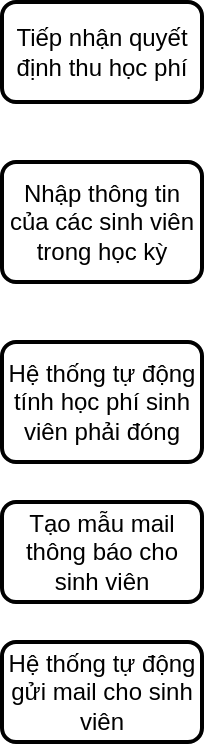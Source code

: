 <mxfile version="24.1.0" type="github">
  <diagram name="Page-1" id="GsYVpZbmv9k2uVQtt64Y">
    <mxGraphModel dx="794" dy="446" grid="1" gridSize="10" guides="1" tooltips="1" connect="1" arrows="1" fold="1" page="1" pageScale="1" pageWidth="850" pageHeight="1100" math="0" shadow="0">
      <root>
        <mxCell id="0" />
        <mxCell id="1" parent="0" />
        <mxCell id="PAWz1CpkK6lc-2XdgzHD-3" value="Tiếp nhận quyết định thu học phí" style="rounded=1;whiteSpace=wrap;html=1;absoluteArcSize=1;arcSize=14;strokeWidth=2;" vertex="1" parent="1">
          <mxGeometry x="325" y="70" width="100" height="50" as="geometry" />
        </mxCell>
        <mxCell id="PAWz1CpkK6lc-2XdgzHD-4" value="Nhập thông tin của các sinh viên trong học kỳ" style="rounded=1;whiteSpace=wrap;html=1;absoluteArcSize=1;arcSize=14;strokeWidth=2;" vertex="1" parent="1">
          <mxGeometry x="325" y="150" width="100" height="60" as="geometry" />
        </mxCell>
        <mxCell id="PAWz1CpkK6lc-2XdgzHD-5" value="Hệ thống tự động tính học phí sinh viên phải đóng" style="rounded=1;whiteSpace=wrap;html=1;absoluteArcSize=1;arcSize=14;strokeWidth=2;" vertex="1" parent="1">
          <mxGeometry x="325" y="240" width="100" height="60" as="geometry" />
        </mxCell>
        <mxCell id="PAWz1CpkK6lc-2XdgzHD-6" value="Tạo mẫu mail thông báo cho sinh viên" style="rounded=1;whiteSpace=wrap;html=1;absoluteArcSize=1;arcSize=14;strokeWidth=2;" vertex="1" parent="1">
          <mxGeometry x="325" y="320" width="100" height="50" as="geometry" />
        </mxCell>
        <mxCell id="PAWz1CpkK6lc-2XdgzHD-7" value="Hệ thống tự động gửi mail cho sinh viên" style="rounded=1;whiteSpace=wrap;html=1;absoluteArcSize=1;arcSize=14;strokeWidth=2;" vertex="1" parent="1">
          <mxGeometry x="325" y="390" width="100" height="50" as="geometry" />
        </mxCell>
      </root>
    </mxGraphModel>
  </diagram>
</mxfile>
